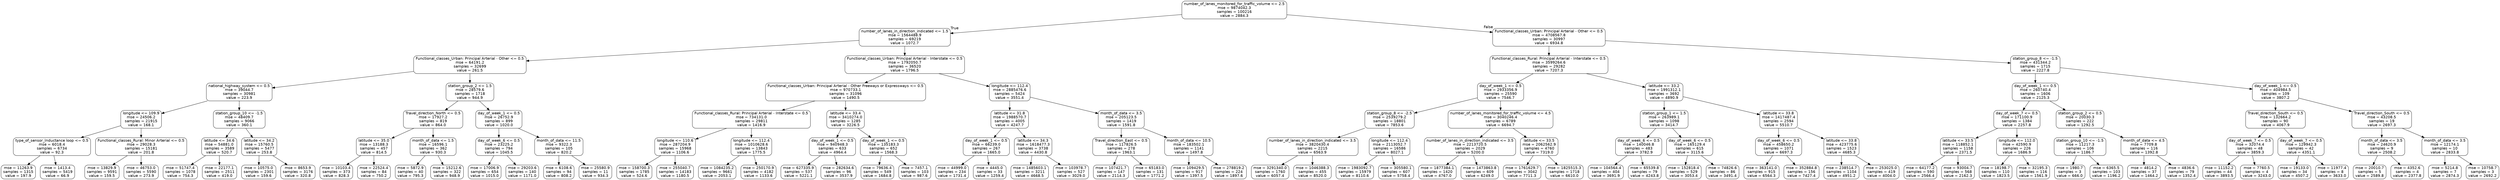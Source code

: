 digraph Tree {
node [shape=box, style="rounded", color="black", fontname=helvetica] ;
edge [fontname=helvetica] ;
0 [label="number_of_lanes_monitored_for_traffic_volume <= 2.5\nmse = 9874042.3\nsamples = 100216\nvalue = 2884.3"] ;
1 [label="number_of_lanes_in_direction_indicated <= 1.5\nmse = 1564488.9\nsamples = 69219\nvalue = 1072.7"] ;
0 -> 1 [labeldistance=2.5, labelangle=45, headlabel="True"] ;
2 [label="Functional_classes_Urban: Principal Arterial - Other <= 0.5\nmse = 64191.2\nsamples = 32699\nvalue = 261.5"] ;
1 -> 2 ;
3 [label="national_highway_system <= 0.5\nmse = 39044.7\nsamples = 30981\nvalue = 223.9"] ;
2 -> 3 ;
4 [label="longitude <= 109.9\nmse = 24506.2\nsamples = 21915\nvalue = 168.1"] ;
3 -> 4 ;
5 [label="type_of_sensor_Inductance loop <= 0.5\nmse = 6018.4\nsamples = 6734\nvalue = 92.3"] ;
4 -> 5 ;
6 [label="mse = 11263.9\nsamples = 1315\nvalue = 197.9"] ;
5 -> 6 ;
7 [label="mse = 1413.4\nsamples = 5419\nvalue = 66.9"] ;
5 -> 7 ;
8 [label="Functional_classes_Rural: Minor Arterial <= 0.5\nmse = 29028.3\nsamples = 15181\nvalue = 201.8"] ;
4 -> 8 ;
9 [label="mse = 13829.9\nsamples = 9591\nvalue = 159.5"] ;
8 -> 9 ;
10 [label="mse = 46753.0\nsamples = 5590\nvalue = 273.9"] ;
8 -> 10 ;
11 [label="station_group_10 <= -1.5\nmse = 48409.7\nsamples = 9066\nvalue = 360.1"] ;
3 -> 11 ;
12 [label="latitude <= 34.6\nmse = 54881.0\nsamples = 3589\nvalue = 520.7"] ;
11 -> 12 ;
13 [label="mse = 51747.4\nsamples = 1078\nvalue = 754.3"] ;
12 -> 13 ;
14 [label="mse = 22177.1\nsamples = 2511\nvalue = 419.0"] ;
12 -> 14 ;
15 [label="latitude <= 34.2\nmse = 15760.5\nsamples = 5477\nvalue = 253.8"] ;
11 -> 15 ;
16 [label="mse = 10575.0\nsamples = 2301\nvalue = 159.6"] ;
15 -> 16 ;
17 [label="mse = 8653.9\nsamples = 3176\nvalue = 320.8"] ;
15 -> 17 ;
18 [label="station_group_2 <= 1.5\nmse = 28579.6\nsamples = 1718\nvalue = 944.9"] ;
2 -> 18 ;
19 [label="Travel_direction_North <= 0.5\nmse = 17927.2\nsamples = 819\nvalue = 864.0"] ;
18 -> 19 ;
20 [label="latitude <= 35.0\nmse = 13188.3\nsamples = 457\nvalue = 814.5"] ;
19 -> 20 ;
21 [label="mse = 10103.4\nsamples = 373\nvalue = 828.3"] ;
20 -> 21 ;
22 [label="mse = 22524.4\nsamples = 84\nvalue = 750.2"] ;
20 -> 22 ;
23 [label="month_of_data <= 1.5\nmse = 16596.1\nsamples = 362\nvalue = 930.3"] ;
19 -> 23 ;
24 [label="mse = 5872.9\nsamples = 40\nvalue = 795.3"] ;
23 -> 24 ;
25 [label="mse = 15212.6\nsamples = 322\nvalue = 948.9"] ;
23 -> 25 ;
26 [label="day_of_week_1 <= 0.5\nmse = 26752.9\nsamples = 899\nvalue = 1020.0"] ;
18 -> 26 ;
27 [label="day_of_week_6 <= 0.5\nmse = 23225.2\nsamples = 794\nvalue = 1045.5"] ;
26 -> 27 ;
28 [label="mse = 17006.9\nsamples = 654\nvalue = 1015.0"] ;
27 -> 28 ;
29 [label="mse = 29203.6\nsamples = 140\nvalue = 1171.0"] ;
27 -> 29 ;
30 [label="month_of_data <= 11.5\nmse = 9322.3\nsamples = 105\nvalue = 820.2"] ;
26 -> 30 ;
31 [label="mse = 6108.6\nsamples = 94\nvalue = 808.2"] ;
30 -> 31 ;
32 [label="mse = 25580.9\nsamples = 11\nvalue = 934.3"] ;
30 -> 32 ;
33 [label="Functional_classes_Urban: Principal Arterial - Interstate <= 0.5\nmse = 1792050.7\nsamples = 36520\nvalue = 1796.5"] ;
1 -> 33 ;
34 [label="Functional_classes_Urban: Principal Arterial - Other Freeways or Expressways <= 0.5\nmse = 970733.1\nsamples = 31096\nvalue = 1490.5"] ;
33 -> 34 ;
35 [label="Functional_classes_Rural: Principal Arterial - Interstate <= 0.5\nmse = 734131.0\nsamples = 29811\nvalue = 1416.9"] ;
34 -> 35 ;
36 [label="longitude <= 110.6\nmse = 287204.9\nsamples = 15968\nvalue = 1106.6"] ;
35 -> 36 ;
37 [label="mse = 158700.3\nsamples = 1785\nvalue = 524.6"] ;
36 -> 37 ;
38 [label="mse = 255040.7\nsamples = 14183\nvalue = 1180.5"] ;
36 -> 38 ;
39 [label="longitude <= 112.4\nmse = 1010628.6\nsamples = 13843\nvalue = 1775.5"] ;
35 -> 39 ;
40 [label="mse = 1084235.2\nsamples = 9661\nvalue = 2053.1"] ;
39 -> 40 ;
41 [label="mse = 250170.9\nsamples = 4182\nvalue = 1133.6"] ;
39 -> 41 ;
42 [label="latitude <= 33.4\nmse = 3410274.0\nsamples = 1285\nvalue = 3226.5"] ;
34 -> 42 ;
43 [label="day_of_week_1 <= 0.5\nmse = 940948.3\nsamples = 633\nvalue = 4964.4"] ;
42 -> 43 ;
44 [label="mse = 627335.9\nsamples = 537\nvalue = 5221.1"] ;
43 -> 44 ;
45 [label="mse = 282634.6\nsamples = 96\nvalue = 3537.9"] ;
43 -> 45 ;
46 [label="day_of_week_1 <= 0.5\nmse = 135183.3\nsamples = 652\nvalue = 1568.3"] ;
42 -> 46 ;
47 [label="mse = 79636.4\nsamples = 549\nvalue = 1684.8"] ;
46 -> 47 ;
48 [label="mse = 7457.1\nsamples = 103\nvalue = 987.6"] ;
46 -> 48 ;
49 [label="longitude <= 112.4\nmse = 2885476.6\nsamples = 5424\nvalue = 3551.4"] ;
33 -> 49 ;
50 [label="latitude <= 31.8\nmse = 1988570.7\nsamples = 4005\nvalue = 4247.7"] ;
49 -> 50 ;
51 [label="day_of_week_1 <= 0.5\nmse = 66239.0\nsamples = 267\nvalue = 1665.0"] ;
50 -> 51 ;
52 [label="mse = 44999.0\nsamples = 234\nvalue = 1731.4"] ;
51 -> 52 ;
53 [label="mse = 4445.0\nsamples = 33\nvalue = 1259.4"] ;
51 -> 53 ;
54 [label="latitude <= 34.3\nmse = 1618477.3\nsamples = 3738\nvalue = 4430.8"] ;
50 -> 54 ;
55 [label="mse = 1485603.1\nsamples = 3211\nvalue = 4668.5"] ;
54 -> 55 ;
56 [label="mse = 103978.7\nsamples = 527\nvalue = 3029.0"] ;
54 -> 56 ;
57 [label="month_of_data <= 3.5\nmse = 205123.5\nsamples = 1419\nvalue = 1591.8"] ;
49 -> 57 ;
58 [label="Travel_direction_East <= 0.5\nmse = 117826.5\nsamples = 278\nvalue = 1963.1"] ;
57 -> 58 ;
59 [label="mse = 107421.7\nsamples = 147\nvalue = 2114.3"] ;
58 -> 59 ;
60 [label="mse = 65183.0\nsamples = 131\nvalue = 1771.2"] ;
58 -> 60 ;
61 [label="month_of_data <= 10.5\nmse = 183502.1\nsamples = 1141\nvalue = 1497.8"] ;
57 -> 61 ;
62 [label="mse = 109429.5\nsamples = 917\nvalue = 1397.5"] ;
61 -> 62 ;
63 [label="mse = 278819.2\nsamples = 224\nvalue = 1897.6"] ;
61 -> 63 ;
64 [label="Functional_classes_Urban: Principal Arterial - Other <= 0.5\nmse = 4708567.8\nsamples = 30997\nvalue = 6934.8"] ;
0 -> 64 [labeldistance=2.5, labelangle=-45, headlabel="False"] ;
65 [label="Functional_classes_Rural: Principal Arterial - Interstate <= 0.5\nmse = 3599264.6\nsamples = 29282\nvalue = 7207.3"] ;
64 -> 65 ;
66 [label="day_of_week_1 <= 0.5\nmse = 2933356.9\nsamples = 25590\nvalue = 7546.7"] ;
65 -> 66 ;
67 [label="station_group_8 <= -2.5\nmse = 2539279.2\nsamples = 18801\nvalue = 7853.6"] ;
66 -> 67 ;
68 [label="number_of_lanes_in_direction_indicated <= 3.5\nmse = 3820430.4\nsamples = 2215\nvalue = 6563.9"] ;
67 -> 68 ;
69 [label="mse = 3291340.0\nsamples = 1760\nvalue = 6057.4"] ;
68 -> 69 ;
70 [label="mse = 1046388.3\nsamples = 455\nvalue = 8520.0"] ;
68 -> 70 ;
71 [label="longitude <= 112.4\nmse = 2113052.7\nsamples = 16586\nvalue = 8027.1"] ;
67 -> 71 ;
72 [label="mse = 1983092.7\nsamples = 15979\nvalue = 8110.6"] ;
71 -> 72 ;
73 [label="mse = 305580.1\nsamples = 607\nvalue = 5758.4"] ;
71 -> 73 ;
74 [label="number_of_lanes_monitored_for_traffic_volume <= 4.5\nmse = 3040246.4\nsamples = 6789\nvalue = 6694.7"] ;
66 -> 74 ;
75 [label="number_of_lanes_in_direction_indicated <= 3.5\nmse = 2213720.5\nsamples = 2029\nvalue = 5200.0"] ;
74 -> 75 ;
76 [label="mse = 1877384.1\nsamples = 1420\nvalue = 4767.0"] ;
75 -> 76 ;
77 [label="mse = 1473863.8\nsamples = 609\nvalue = 6249.0"] ;
75 -> 77 ;
78 [label="latitude <= 33.5\nmse = 2062562.9\nsamples = 4760\nvalue = 7319.0"] ;
74 -> 78 ;
79 [label="mse = 1761629.7\nsamples = 3042\nvalue = 7711.3"] ;
78 -> 79 ;
80 [label="mse = 1825515.3\nsamples = 1718\nvalue = 6610.0"] ;
78 -> 80 ;
81 [label="latitude <= 33.2\nmse = 1991312.1\nsamples = 3692\nvalue = 4890.9"] ;
65 -> 81 ;
82 [label="station_group_1 <= 1.5\nmse = 263989.1\nsamples = 1098\nvalue = 3414.7"] ;
81 -> 82 ;
83 [label="day_of_week_6 <= 0.5\nmse = 140046.8\nsamples = 483\nvalue = 3782.9"] ;
82 -> 83 ;
84 [label="mse = 104564.4\nsamples = 404\nvalue = 3691.9"] ;
83 -> 84 ;
85 [label="mse = 65539.8\nsamples = 79\nvalue = 4243.8"] ;
83 -> 85 ;
86 [label="day_of_week_6 <= 0.5\nmse = 165129.4\nsamples = 615\nvalue = 3115.6"] ;
82 -> 86 ;
87 [label="mse = 152818.4\nsamples = 529\nvalue = 3053.4"] ;
86 -> 87 ;
88 [label="mse = 74826.6\nsamples = 86\nvalue = 3491.4"] ;
86 -> 88 ;
89 [label="latitude <= 33.8\nmse = 1417487.4\nsamples = 2594\nvalue = 5510.7"] ;
81 -> 89 ;
90 [label="day_of_week_6 <= 0.5\nmse = 458650.2\nsamples = 1071\nvalue = 6697.3"] ;
89 -> 90 ;
91 [label="mse = 363141.0\nsamples = 915\nvalue = 6564.3"] ;
90 -> 91 ;
92 [label="mse = 352884.8\nsamples = 156\nvalue = 7427.4"] ;
90 -> 92 ;
93 [label="latitude <= 33.8\nmse = 423775.6\nsamples = 1523\nvalue = 4685.3"] ;
89 -> 93 ;
94 [label="mse = 238514.7\nsamples = 1104\nvalue = 4951.2"] ;
93 -> 94 ;
95 [label="mse = 253025.0\nsamples = 419\nvalue = 4004.0"] ;
93 -> 95 ;
96 [label="station_group_8 <= -1.5\nmse = 431344.2\nsamples = 1715\nvalue = 2227.8"] ;
64 -> 96 ;
97 [label="day_of_week_1 <= 0.5\nmse = 260740.4\nsamples = 1606\nvalue = 2125.3"] ;
96 -> 97 ;
98 [label="day_of_week_7 <= 0.5\nmse = 171100.9\nsamples = 1384\nvalue = 2257.8"] ;
97 -> 98 ;
99 [label="latitude <= 33.5\nmse = 118852.1\nsamples = 1158\nvalue = 2371.5"] ;
98 -> 99 ;
100 [label="mse = 64177.2\nsamples = 590\nvalue = 2566.4"] ;
99 -> 100 ;
101 [label="mse = 93004.7\nsamples = 568\nvalue = 2162.3"] ;
99 -> 101 ;
102 [label="longitude <= 112.0\nmse = 42590.9\nsamples = 226\nvalue = 1686.9"] ;
98 -> 102 ;
103 [label="mse = 18198.7\nsamples = 110\nvalue = 1823.5"] ;
102 -> 103 ;
104 [label="mse = 32195.3\nsamples = 116\nvalue = 1561.9"] ;
102 -> 104 ;
105 [label="station_group_2 <= 0.5\nmse = 20030.3\nsamples = 222\nvalue = 1292.5"] ;
97 -> 105 ;
106 [label="station_group_10 <= -1.5\nmse = 11217.3\nsamples = 106\nvalue = 1186.7"] ;
105 -> 106 ;
107 [label="mse = 1980.7\nsamples = 3\nvalue = 666.0"] ;
106 -> 107 ;
108 [label="mse = 6365.5\nsamples = 103\nvalue = 1196.2"] ;
106 -> 108 ;
109 [label="month_of_data <= 4.5\nmse = 7709.8\nsamples = 116\nvalue = 1392.8"] ;
105 -> 109 ;
110 [label="mse = 4814.2\nsamples = 37\nvalue = 1464.2"] ;
109 -> 110 ;
111 [label="mse = 4836.6\nsamples = 79\nvalue = 1352.4"] ;
109 -> 111 ;
112 [label="day_of_week_1 <= 0.5\nmse = 404984.5\nsamples = 109\nvalue = 3807.2"] ;
96 -> 112 ;
113 [label="Travel_direction_South <= 0.5\nmse = 132664.2\nsamples = 90\nvalue = 4067.9"] ;
112 -> 113 ;
114 [label="day_of_week_7 <= 0.5\nmse = 32074.4\nsamples = 48\nvalue = 3859.3"] ;
113 -> 114 ;
115 [label="mse = 11152.2\nsamples = 44\nvalue = 3893.5"] ;
114 -> 115 ;
116 [label="mse = 7760.5\nsamples = 4\nvalue = 3243.0"] ;
114 -> 116 ;
117 [label="day_of_week_7 <= 0.5\nmse = 129942.3\nsamples = 42\nvalue = 4351.1"] ;
113 -> 117 ;
118 [label="mse = 19133.0\nsamples = 34\nvalue = 4507.2"] ;
117 -> 118 ;
119 [label="mse = 11977.4\nsamples = 8\nvalue = 3633.0"] ;
117 -> 119 ;
120 [label="Travel_direction_South <= 0.5\nmse = 43208.5\nsamples = 19\nvalue = 2697.3"] ;
112 -> 120 ;
121 [label="month_of_data <= 3.5\nmse = 24620.9\nsamples = 9\nvalue = 2508.2"] ;
120 -> 121 ;
122 [label="mse = 20010.7\nsamples = 5\nvalue = 2589.8"] ;
121 -> 122 ;
123 [label="mse = 4352.6\nsamples = 4\nvalue = 2377.8"] ;
121 -> 123 ;
124 [label="month_of_data <= 3.5\nmse = 12174.1\nsamples = 10\nvalue = 2833.8"] ;
120 -> 124 ;
125 [label="mse = 5214.8\nsamples = 7\nvalue = 2874.3"] ;
124 -> 125 ;
126 [label="mse = 10758.7\nsamples = 3\nvalue = 2692.2"] ;
124 -> 126 ;
}